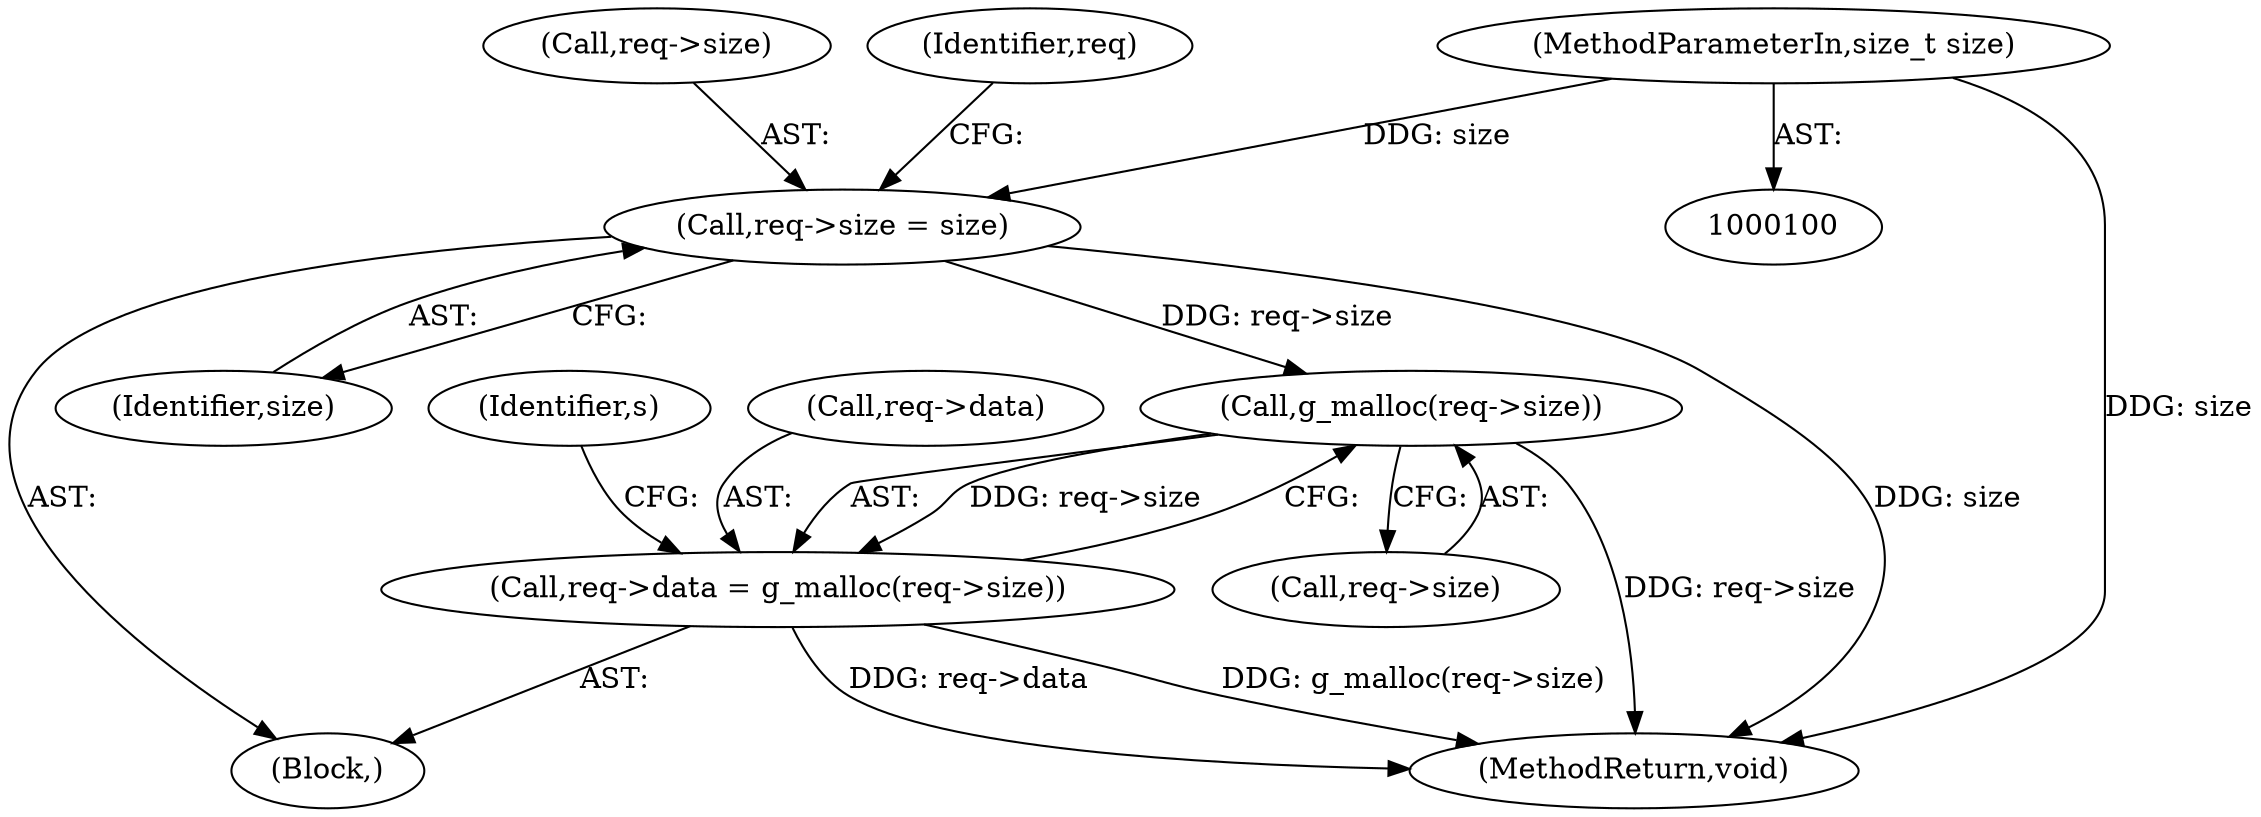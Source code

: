 digraph "0_qemu_60253ed1e6ec6d8e5ef2efe7bf755f475dce9956_0@API" {
"1000147" [label="(Call,g_malloc(req->size))"];
"1000128" [label="(Call,req->size = size)"];
"1000102" [label="(MethodParameterIn,size_t size)"];
"1000143" [label="(Call,req->data = g_malloc(req->size))"];
"1000116" [label="(Block,)"];
"1000129" [label="(Call,req->size)"];
"1000128" [label="(Call,req->size = size)"];
"1000135" [label="(Identifier,req)"];
"1000152" [label="(Identifier,s)"];
"1000144" [label="(Call,req->data)"];
"1000148" [label="(Call,req->size)"];
"1000132" [label="(Identifier,size)"];
"1000102" [label="(MethodParameterIn,size_t size)"];
"1000163" [label="(MethodReturn,void)"];
"1000147" [label="(Call,g_malloc(req->size))"];
"1000143" [label="(Call,req->data = g_malloc(req->size))"];
"1000147" -> "1000143"  [label="AST: "];
"1000147" -> "1000148"  [label="CFG: "];
"1000148" -> "1000147"  [label="AST: "];
"1000143" -> "1000147"  [label="CFG: "];
"1000147" -> "1000163"  [label="DDG: req->size"];
"1000147" -> "1000143"  [label="DDG: req->size"];
"1000128" -> "1000147"  [label="DDG: req->size"];
"1000128" -> "1000116"  [label="AST: "];
"1000128" -> "1000132"  [label="CFG: "];
"1000129" -> "1000128"  [label="AST: "];
"1000132" -> "1000128"  [label="AST: "];
"1000135" -> "1000128"  [label="CFG: "];
"1000128" -> "1000163"  [label="DDG: size"];
"1000102" -> "1000128"  [label="DDG: size"];
"1000102" -> "1000100"  [label="AST: "];
"1000102" -> "1000163"  [label="DDG: size"];
"1000143" -> "1000116"  [label="AST: "];
"1000144" -> "1000143"  [label="AST: "];
"1000152" -> "1000143"  [label="CFG: "];
"1000143" -> "1000163"  [label="DDG: g_malloc(req->size)"];
"1000143" -> "1000163"  [label="DDG: req->data"];
}
